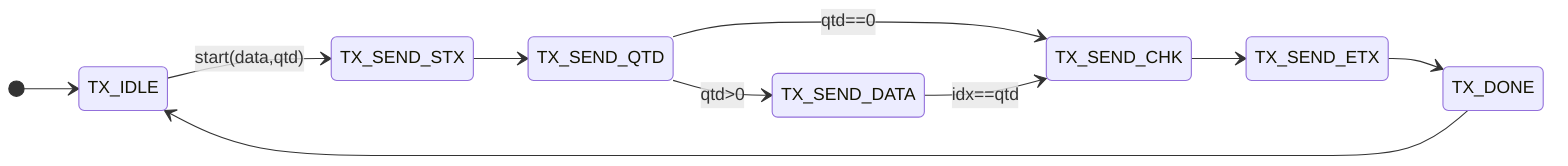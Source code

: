 stateDiagram-v2
    direction LR

    [*] --> TX_IDLE
    TX_IDLE     --> TX_SEND_STX: start(data,qtd)
    TX_SEND_STX --> TX_SEND_QTD
    TX_SEND_QTD --> TX_SEND_DATA: qtd>0
    TX_SEND_QTD --> TX_SEND_CHK:  qtd==0
    TX_SEND_DATA --> TX_SEND_CHK: idx==qtd
    TX_SEND_CHK  --> TX_SEND_ETX
    TX_SEND_ETX  --> TX_DONE
    TX_DONE      --> TX_IDLE